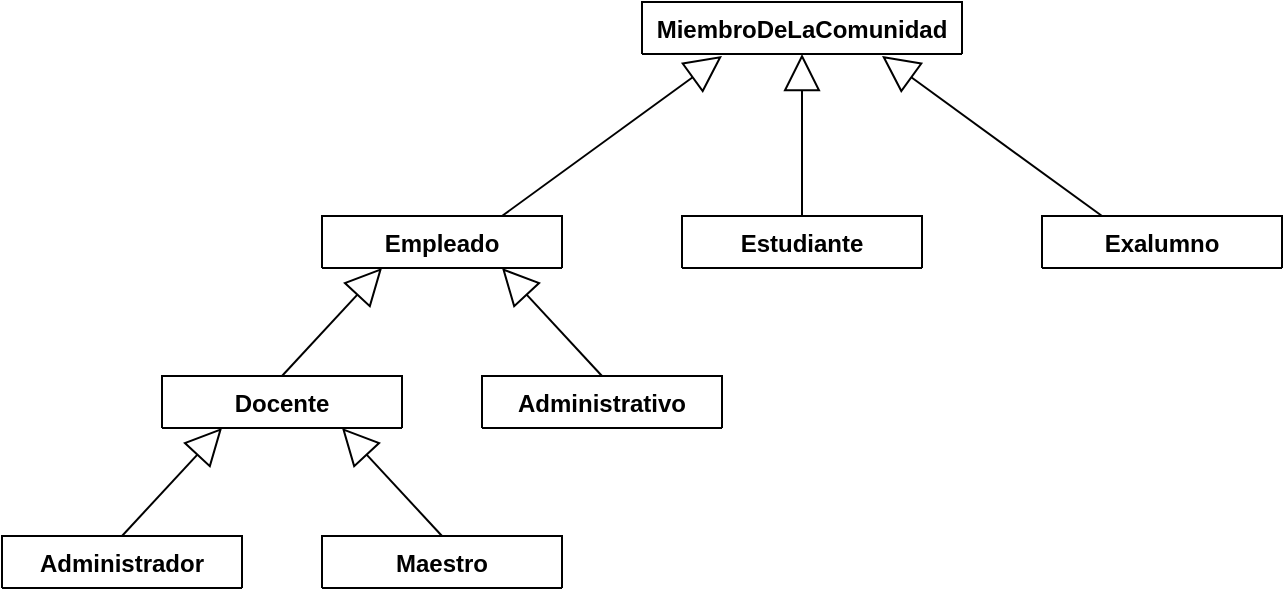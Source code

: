 <mxfile version="14.6.13" type="device"><diagram id="C5RBs43oDa-KdzZeNtuy" name="Page-1"><mxGraphModel dx="868" dy="510" grid="1" gridSize="10" guides="1" tooltips="1" connect="1" arrows="1" fold="1" page="1" pageScale="1" pageWidth="827" pageHeight="1169" math="0" shadow="0"><root><mxCell id="WIyWlLk6GJQsqaUBKTNV-0"/><mxCell id="WIyWlLk6GJQsqaUBKTNV-1" parent="WIyWlLk6GJQsqaUBKTNV-0"/><mxCell id="CBj0vZ_0SNpHuyKicDKC-0" value="MiembroDeLaComunidad" style="swimlane;fontStyle=1;align=center;verticalAlign=top;childLayout=stackLayout;horizontal=1;startSize=26;horizontalStack=0;resizeParent=1;resizeParentMax=0;resizeLast=0;collapsible=1;marginBottom=0;" vertex="1" collapsed="1" parent="WIyWlLk6GJQsqaUBKTNV-1"><mxGeometry x="360" y="173" width="160" height="26" as="geometry"><mxRectangle x="330" y="210" width="160" height="86" as="alternateBounds"/></mxGeometry></mxCell><mxCell id="CBj0vZ_0SNpHuyKicDKC-1" value="+ field: type" style="text;strokeColor=none;fillColor=none;align=left;verticalAlign=top;spacingLeft=4;spacingRight=4;overflow=hidden;rotatable=0;points=[[0,0.5],[1,0.5]];portConstraint=eastwest;" vertex="1" parent="CBj0vZ_0SNpHuyKicDKC-0"><mxGeometry y="26" width="160" height="26" as="geometry"/></mxCell><mxCell id="CBj0vZ_0SNpHuyKicDKC-2" value="" style="line;strokeWidth=1;fillColor=none;align=left;verticalAlign=middle;spacingTop=-1;spacingLeft=3;spacingRight=3;rotatable=0;labelPosition=right;points=[];portConstraint=eastwest;" vertex="1" parent="CBj0vZ_0SNpHuyKicDKC-0"><mxGeometry y="52" width="160" height="8" as="geometry"/></mxCell><mxCell id="CBj0vZ_0SNpHuyKicDKC-3" value="+ method(type): type" style="text;strokeColor=none;fillColor=none;align=left;verticalAlign=top;spacingLeft=4;spacingRight=4;overflow=hidden;rotatable=0;points=[[0,0.5],[1,0.5]];portConstraint=eastwest;" vertex="1" parent="CBj0vZ_0SNpHuyKicDKC-0"><mxGeometry y="60" width="160" height="26" as="geometry"/></mxCell><mxCell id="CBj0vZ_0SNpHuyKicDKC-4" value="Empleado" style="swimlane;fontStyle=1;align=center;verticalAlign=top;childLayout=stackLayout;horizontal=1;startSize=26;horizontalStack=0;resizeParent=1;resizeParentMax=0;resizeLast=0;collapsible=1;marginBottom=0;" vertex="1" collapsed="1" parent="WIyWlLk6GJQsqaUBKTNV-1"><mxGeometry x="200" y="280" width="120" height="26" as="geometry"><mxRectangle x="210" y="330" width="160" height="86" as="alternateBounds"/></mxGeometry></mxCell><mxCell id="CBj0vZ_0SNpHuyKicDKC-5" value="+ field: type" style="text;strokeColor=none;fillColor=none;align=left;verticalAlign=top;spacingLeft=4;spacingRight=4;overflow=hidden;rotatable=0;points=[[0,0.5],[1,0.5]];portConstraint=eastwest;" vertex="1" parent="CBj0vZ_0SNpHuyKicDKC-4"><mxGeometry y="26" width="120" height="26" as="geometry"/></mxCell><mxCell id="CBj0vZ_0SNpHuyKicDKC-6" value="" style="line;strokeWidth=1;fillColor=none;align=left;verticalAlign=middle;spacingTop=-1;spacingLeft=3;spacingRight=3;rotatable=0;labelPosition=right;points=[];portConstraint=eastwest;" vertex="1" parent="CBj0vZ_0SNpHuyKicDKC-4"><mxGeometry y="52" width="120" height="8" as="geometry"/></mxCell><mxCell id="CBj0vZ_0SNpHuyKicDKC-7" value="+ method(type): type" style="text;strokeColor=none;fillColor=none;align=left;verticalAlign=top;spacingLeft=4;spacingRight=4;overflow=hidden;rotatable=0;points=[[0,0.5],[1,0.5]];portConstraint=eastwest;" vertex="1" parent="CBj0vZ_0SNpHuyKicDKC-4"><mxGeometry y="60" width="120" height="26" as="geometry"/></mxCell><mxCell id="CBj0vZ_0SNpHuyKicDKC-8" value="Administrativo" style="swimlane;fontStyle=1;align=center;verticalAlign=top;childLayout=stackLayout;horizontal=1;startSize=26;horizontalStack=0;resizeParent=1;resizeParentMax=0;resizeLast=0;collapsible=1;marginBottom=0;" vertex="1" collapsed="1" parent="WIyWlLk6GJQsqaUBKTNV-1"><mxGeometry x="280" y="360" width="120" height="26" as="geometry"><mxRectangle x="440" y="330" width="160" height="86" as="alternateBounds"/></mxGeometry></mxCell><mxCell id="CBj0vZ_0SNpHuyKicDKC-9" value="+ field: type" style="text;strokeColor=none;fillColor=none;align=left;verticalAlign=top;spacingLeft=4;spacingRight=4;overflow=hidden;rotatable=0;points=[[0,0.5],[1,0.5]];portConstraint=eastwest;" vertex="1" parent="CBj0vZ_0SNpHuyKicDKC-8"><mxGeometry y="26" width="120" height="26" as="geometry"/></mxCell><mxCell id="CBj0vZ_0SNpHuyKicDKC-10" value="" style="line;strokeWidth=1;fillColor=none;align=left;verticalAlign=middle;spacingTop=-1;spacingLeft=3;spacingRight=3;rotatable=0;labelPosition=right;points=[];portConstraint=eastwest;" vertex="1" parent="CBj0vZ_0SNpHuyKicDKC-8"><mxGeometry y="52" width="120" height="8" as="geometry"/></mxCell><mxCell id="CBj0vZ_0SNpHuyKicDKC-11" value="+ method(type): type" style="text;strokeColor=none;fillColor=none;align=left;verticalAlign=top;spacingLeft=4;spacingRight=4;overflow=hidden;rotatable=0;points=[[0,0.5],[1,0.5]];portConstraint=eastwest;" vertex="1" parent="CBj0vZ_0SNpHuyKicDKC-8"><mxGeometry y="60" width="120" height="26" as="geometry"/></mxCell><mxCell id="CBj0vZ_0SNpHuyKicDKC-12" value="Administrador" style="swimlane;fontStyle=1;align=center;verticalAlign=top;childLayout=stackLayout;horizontal=1;startSize=26;horizontalStack=0;resizeParent=1;resizeParentMax=0;resizeLast=0;collapsible=1;marginBottom=0;" vertex="1" collapsed="1" parent="WIyWlLk6GJQsqaUBKTNV-1"><mxGeometry x="40" y="440" width="120" height="26" as="geometry"><mxRectangle x="460" y="460" width="160" height="86" as="alternateBounds"/></mxGeometry></mxCell><mxCell id="CBj0vZ_0SNpHuyKicDKC-13" value="+ field: type" style="text;strokeColor=none;fillColor=none;align=left;verticalAlign=top;spacingLeft=4;spacingRight=4;overflow=hidden;rotatable=0;points=[[0,0.5],[1,0.5]];portConstraint=eastwest;" vertex="1" parent="CBj0vZ_0SNpHuyKicDKC-12"><mxGeometry y="26" width="120" height="26" as="geometry"/></mxCell><mxCell id="CBj0vZ_0SNpHuyKicDKC-14" value="" style="line;strokeWidth=1;fillColor=none;align=left;verticalAlign=middle;spacingTop=-1;spacingLeft=3;spacingRight=3;rotatable=0;labelPosition=right;points=[];portConstraint=eastwest;" vertex="1" parent="CBj0vZ_0SNpHuyKicDKC-12"><mxGeometry y="52" width="120" height="8" as="geometry"/></mxCell><mxCell id="CBj0vZ_0SNpHuyKicDKC-15" value="+ method(type): type" style="text;strokeColor=none;fillColor=none;align=left;verticalAlign=top;spacingLeft=4;spacingRight=4;overflow=hidden;rotatable=0;points=[[0,0.5],[1,0.5]];portConstraint=eastwest;" vertex="1" parent="CBj0vZ_0SNpHuyKicDKC-12"><mxGeometry y="60" width="120" height="26" as="geometry"/></mxCell><mxCell id="CBj0vZ_0SNpHuyKicDKC-16" value="" style="endArrow=block;endSize=16;endFill=0;html=1;exitX=0.5;exitY=0;exitDx=0;exitDy=0;entryX=0.5;entryY=1;entryDx=0;entryDy=0;" edge="1" parent="WIyWlLk6GJQsqaUBKTNV-1" source="CBj0vZ_0SNpHuyKicDKC-20" target="CBj0vZ_0SNpHuyKicDKC-0"><mxGeometry x="-0.356" y="21" width="160" relative="1" as="geometry"><mxPoint x="330" y="360" as="sourcePoint"/><mxPoint x="440" y="240" as="targetPoint"/><mxPoint as="offset"/></mxGeometry></mxCell><mxCell id="CBj0vZ_0SNpHuyKicDKC-20" value="Estudiante" style="swimlane;fontStyle=1;align=center;verticalAlign=top;childLayout=stackLayout;horizontal=1;startSize=26;horizontalStack=0;resizeParent=1;resizeParentMax=0;resizeLast=0;collapsible=1;marginBottom=0;" vertex="1" collapsed="1" parent="WIyWlLk6GJQsqaUBKTNV-1"><mxGeometry x="380" y="280" width="120" height="26" as="geometry"><mxRectangle x="210" y="330" width="160" height="86" as="alternateBounds"/></mxGeometry></mxCell><mxCell id="CBj0vZ_0SNpHuyKicDKC-21" value="+ field: type" style="text;strokeColor=none;fillColor=none;align=left;verticalAlign=top;spacingLeft=4;spacingRight=4;overflow=hidden;rotatable=0;points=[[0,0.5],[1,0.5]];portConstraint=eastwest;" vertex="1" parent="CBj0vZ_0SNpHuyKicDKC-20"><mxGeometry y="26" width="120" height="26" as="geometry"/></mxCell><mxCell id="CBj0vZ_0SNpHuyKicDKC-22" value="" style="line;strokeWidth=1;fillColor=none;align=left;verticalAlign=middle;spacingTop=-1;spacingLeft=3;spacingRight=3;rotatable=0;labelPosition=right;points=[];portConstraint=eastwest;" vertex="1" parent="CBj0vZ_0SNpHuyKicDKC-20"><mxGeometry y="52" width="120" height="8" as="geometry"/></mxCell><mxCell id="CBj0vZ_0SNpHuyKicDKC-23" value="+ method(type): type" style="text;strokeColor=none;fillColor=none;align=left;verticalAlign=top;spacingLeft=4;spacingRight=4;overflow=hidden;rotatable=0;points=[[0,0.5],[1,0.5]];portConstraint=eastwest;" vertex="1" parent="CBj0vZ_0SNpHuyKicDKC-20"><mxGeometry y="60" width="120" height="26" as="geometry"/></mxCell><mxCell id="CBj0vZ_0SNpHuyKicDKC-24" value="Exalumno" style="swimlane;fontStyle=1;align=center;verticalAlign=top;childLayout=stackLayout;horizontal=1;startSize=26;horizontalStack=0;resizeParent=1;resizeParentMax=0;resizeLast=0;collapsible=1;marginBottom=0;" vertex="1" collapsed="1" parent="WIyWlLk6GJQsqaUBKTNV-1"><mxGeometry x="560" y="280" width="120" height="26" as="geometry"><mxRectangle x="210" y="330" width="160" height="86" as="alternateBounds"/></mxGeometry></mxCell><mxCell id="CBj0vZ_0SNpHuyKicDKC-25" value="+ field: type" style="text;strokeColor=none;fillColor=none;align=left;verticalAlign=top;spacingLeft=4;spacingRight=4;overflow=hidden;rotatable=0;points=[[0,0.5],[1,0.5]];portConstraint=eastwest;" vertex="1" parent="CBj0vZ_0SNpHuyKicDKC-24"><mxGeometry y="26" width="120" height="26" as="geometry"/></mxCell><mxCell id="CBj0vZ_0SNpHuyKicDKC-26" value="" style="line;strokeWidth=1;fillColor=none;align=left;verticalAlign=middle;spacingTop=-1;spacingLeft=3;spacingRight=3;rotatable=0;labelPosition=right;points=[];portConstraint=eastwest;" vertex="1" parent="CBj0vZ_0SNpHuyKicDKC-24"><mxGeometry y="52" width="120" height="8" as="geometry"/></mxCell><mxCell id="CBj0vZ_0SNpHuyKicDKC-27" value="+ method(type): type" style="text;strokeColor=none;fillColor=none;align=left;verticalAlign=top;spacingLeft=4;spacingRight=4;overflow=hidden;rotatable=0;points=[[0,0.5],[1,0.5]];portConstraint=eastwest;" vertex="1" parent="CBj0vZ_0SNpHuyKicDKC-24"><mxGeometry y="60" width="120" height="26" as="geometry"/></mxCell><mxCell id="CBj0vZ_0SNpHuyKicDKC-28" value="Docente" style="swimlane;fontStyle=1;align=center;verticalAlign=top;childLayout=stackLayout;horizontal=1;startSize=26;horizontalStack=0;resizeParent=1;resizeParentMax=0;resizeLast=0;collapsible=1;marginBottom=0;" vertex="1" collapsed="1" parent="WIyWlLk6GJQsqaUBKTNV-1"><mxGeometry x="120" y="360" width="120" height="26" as="geometry"><mxRectangle x="210" y="330" width="160" height="86" as="alternateBounds"/></mxGeometry></mxCell><mxCell id="CBj0vZ_0SNpHuyKicDKC-29" value="+ field: type" style="text;strokeColor=none;fillColor=none;align=left;verticalAlign=top;spacingLeft=4;spacingRight=4;overflow=hidden;rotatable=0;points=[[0,0.5],[1,0.5]];portConstraint=eastwest;" vertex="1" parent="CBj0vZ_0SNpHuyKicDKC-28"><mxGeometry y="26" width="120" height="26" as="geometry"/></mxCell><mxCell id="CBj0vZ_0SNpHuyKicDKC-30" value="" style="line;strokeWidth=1;fillColor=none;align=left;verticalAlign=middle;spacingTop=-1;spacingLeft=3;spacingRight=3;rotatable=0;labelPosition=right;points=[];portConstraint=eastwest;" vertex="1" parent="CBj0vZ_0SNpHuyKicDKC-28"><mxGeometry y="52" width="120" height="8" as="geometry"/></mxCell><mxCell id="CBj0vZ_0SNpHuyKicDKC-31" value="+ method(type): type" style="text;strokeColor=none;fillColor=none;align=left;verticalAlign=top;spacingLeft=4;spacingRight=4;overflow=hidden;rotatable=0;points=[[0,0.5],[1,0.5]];portConstraint=eastwest;" vertex="1" parent="CBj0vZ_0SNpHuyKicDKC-28"><mxGeometry y="60" width="120" height="26" as="geometry"/></mxCell><mxCell id="CBj0vZ_0SNpHuyKicDKC-32" value="Maestro" style="swimlane;fontStyle=1;align=center;verticalAlign=top;childLayout=stackLayout;horizontal=1;startSize=26;horizontalStack=0;resizeParent=1;resizeParentMax=0;resizeLast=0;collapsible=1;marginBottom=0;" vertex="1" collapsed="1" parent="WIyWlLk6GJQsqaUBKTNV-1"><mxGeometry x="200" y="440" width="120" height="26" as="geometry"><mxRectangle x="460" y="460" width="160" height="86" as="alternateBounds"/></mxGeometry></mxCell><mxCell id="CBj0vZ_0SNpHuyKicDKC-33" value="+ field: type" style="text;strokeColor=none;fillColor=none;align=left;verticalAlign=top;spacingLeft=4;spacingRight=4;overflow=hidden;rotatable=0;points=[[0,0.5],[1,0.5]];portConstraint=eastwest;" vertex="1" parent="CBj0vZ_0SNpHuyKicDKC-32"><mxGeometry y="26" width="120" height="26" as="geometry"/></mxCell><mxCell id="CBj0vZ_0SNpHuyKicDKC-34" value="" style="line;strokeWidth=1;fillColor=none;align=left;verticalAlign=middle;spacingTop=-1;spacingLeft=3;spacingRight=3;rotatable=0;labelPosition=right;points=[];portConstraint=eastwest;" vertex="1" parent="CBj0vZ_0SNpHuyKicDKC-32"><mxGeometry y="52" width="120" height="8" as="geometry"/></mxCell><mxCell id="CBj0vZ_0SNpHuyKicDKC-35" value="+ method(type): type" style="text;strokeColor=none;fillColor=none;align=left;verticalAlign=top;spacingLeft=4;spacingRight=4;overflow=hidden;rotatable=0;points=[[0,0.5],[1,0.5]];portConstraint=eastwest;" vertex="1" parent="CBj0vZ_0SNpHuyKicDKC-32"><mxGeometry y="60" width="120" height="26" as="geometry"/></mxCell><mxCell id="CBj0vZ_0SNpHuyKicDKC-37" value="" style="endArrow=block;endSize=16;endFill=0;html=1;exitX=0.25;exitY=0;exitDx=0;exitDy=0;" edge="1" parent="WIyWlLk6GJQsqaUBKTNV-1" source="CBj0vZ_0SNpHuyKicDKC-24"><mxGeometry x="-0.356" y="21" width="160" relative="1" as="geometry"><mxPoint x="450" y="290" as="sourcePoint"/><mxPoint x="480" y="200" as="targetPoint"/><mxPoint as="offset"/></mxGeometry></mxCell><mxCell id="CBj0vZ_0SNpHuyKicDKC-38" value="" style="endArrow=block;endSize=16;endFill=0;html=1;exitX=0.75;exitY=0;exitDx=0;exitDy=0;" edge="1" parent="WIyWlLk6GJQsqaUBKTNV-1" source="CBj0vZ_0SNpHuyKicDKC-4"><mxGeometry x="-0.356" y="21" width="160" relative="1" as="geometry"><mxPoint x="600" y="386" as="sourcePoint"/><mxPoint x="400" y="200" as="targetPoint"/><mxPoint as="offset"/></mxGeometry></mxCell><mxCell id="CBj0vZ_0SNpHuyKicDKC-39" value="" style="endArrow=block;endSize=16;endFill=0;html=1;entryX=0.25;entryY=1;entryDx=0;entryDy=0;" edge="1" parent="WIyWlLk6GJQsqaUBKTNV-1" target="CBj0vZ_0SNpHuyKicDKC-4"><mxGeometry x="-0.356" y="21" width="160" relative="1" as="geometry"><mxPoint x="180" y="360" as="sourcePoint"/><mxPoint x="240" y="310" as="targetPoint"/><mxPoint as="offset"/></mxGeometry></mxCell><mxCell id="CBj0vZ_0SNpHuyKicDKC-41" value="" style="endArrow=block;endSize=16;endFill=0;html=1;entryX=0.75;entryY=1;entryDx=0;entryDy=0;exitX=0.5;exitY=0;exitDx=0;exitDy=0;" edge="1" parent="WIyWlLk6GJQsqaUBKTNV-1" source="CBj0vZ_0SNpHuyKicDKC-8" target="CBj0vZ_0SNpHuyKicDKC-4"><mxGeometry x="-0.356" y="21" width="160" relative="1" as="geometry"><mxPoint x="190" y="370.0" as="sourcePoint"/><mxPoint x="240" y="316" as="targetPoint"/><mxPoint as="offset"/></mxGeometry></mxCell><mxCell id="CBj0vZ_0SNpHuyKicDKC-42" value="" style="endArrow=block;endSize=16;endFill=0;html=1;entryX=0.25;entryY=1;entryDx=0;entryDy=0;exitX=0.5;exitY=0;exitDx=0;exitDy=0;" edge="1" parent="WIyWlLk6GJQsqaUBKTNV-1" source="CBj0vZ_0SNpHuyKicDKC-12" target="CBj0vZ_0SNpHuyKicDKC-28"><mxGeometry x="-0.356" y="21" width="160" relative="1" as="geometry"><mxPoint x="190" y="370.0" as="sourcePoint"/><mxPoint x="240" y="316" as="targetPoint"/><mxPoint as="offset"/></mxGeometry></mxCell><mxCell id="CBj0vZ_0SNpHuyKicDKC-43" value="" style="endArrow=block;endSize=16;endFill=0;html=1;entryX=0.75;entryY=1;entryDx=0;entryDy=0;exitX=0.5;exitY=0;exitDx=0;exitDy=0;" edge="1" parent="WIyWlLk6GJQsqaUBKTNV-1" source="CBj0vZ_0SNpHuyKicDKC-32" target="CBj0vZ_0SNpHuyKicDKC-28"><mxGeometry x="-0.356" y="21" width="160" relative="1" as="geometry"><mxPoint x="110" y="450.0" as="sourcePoint"/><mxPoint x="160.0" y="396" as="targetPoint"/><mxPoint as="offset"/></mxGeometry></mxCell></root></mxGraphModel></diagram></mxfile>